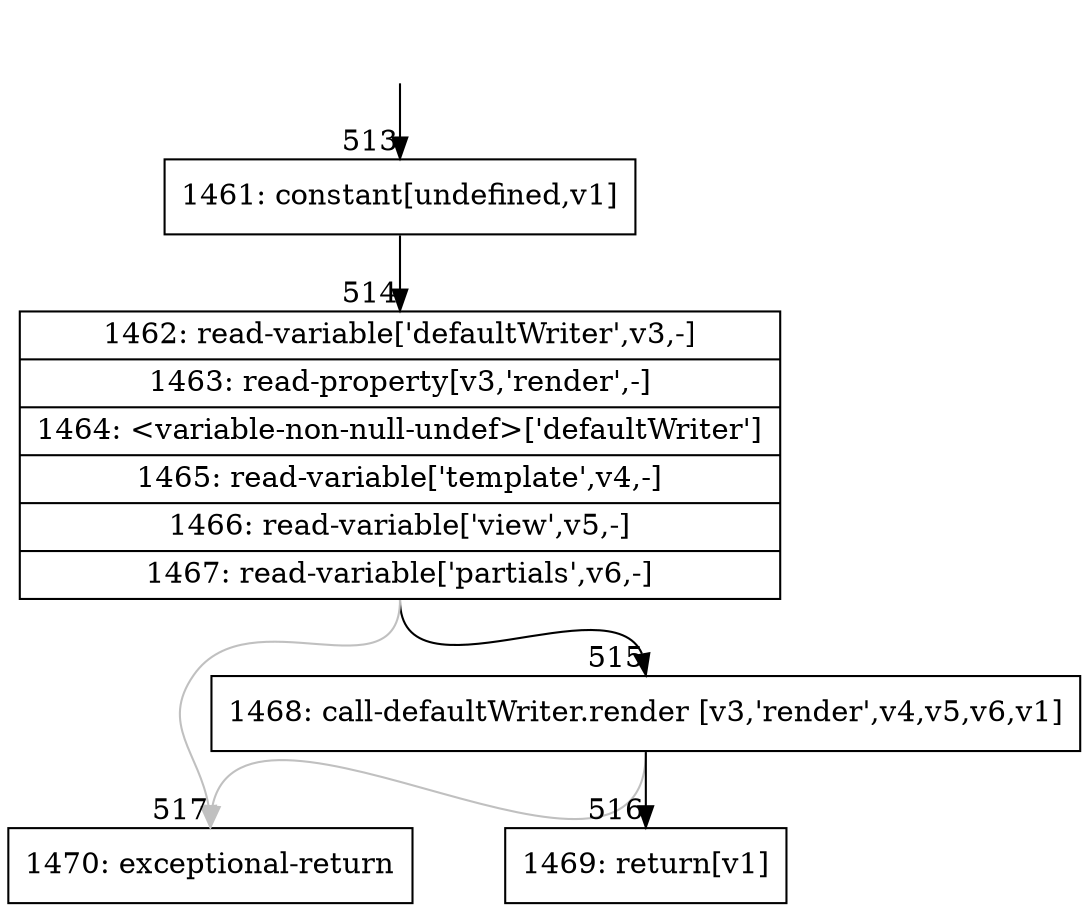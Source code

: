 digraph {
rankdir="TD"
BB_entry36[shape=none,label=""];
BB_entry36 -> BB513 [tailport=s, headport=n, headlabel="    513"]
BB513 [shape=record label="{1461: constant[undefined,v1]}" ] 
BB513 -> BB514 [tailport=s, headport=n, headlabel="      514"]
BB514 [shape=record label="{1462: read-variable['defaultWriter',v3,-]|1463: read-property[v3,'render',-]|1464: \<variable-non-null-undef\>['defaultWriter']|1465: read-variable['template',v4,-]|1466: read-variable['view',v5,-]|1467: read-variable['partials',v6,-]}" ] 
BB514 -> BB515 [tailport=s, headport=n, headlabel="      515"]
BB514 -> BB517 [tailport=s, headport=n, color=gray, headlabel="      517"]
BB515 [shape=record label="{1468: call-defaultWriter.render [v3,'render',v4,v5,v6,v1]}" ] 
BB515 -> BB516 [tailport=s, headport=n, headlabel="      516"]
BB515 -> BB517 [tailport=s, headport=n, color=gray]
BB516 [shape=record label="{1469: return[v1]}" ] 
BB517 [shape=record label="{1470: exceptional-return}" ] 
//#$~ 578
}
